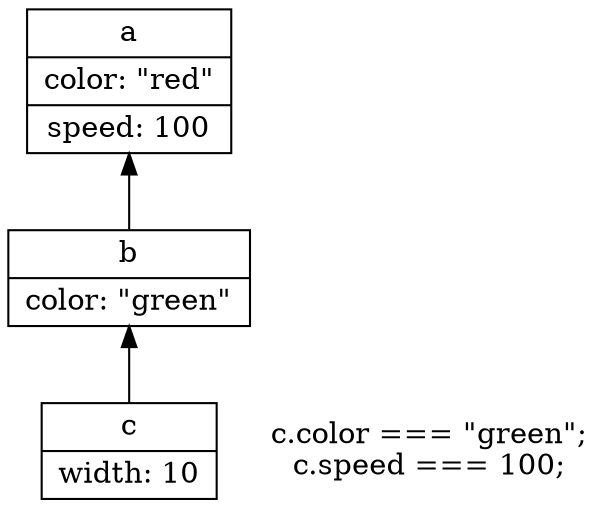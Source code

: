 digraph proto {

  // ###########################################################################
  graph [rankdir=BT];
  node  [shape="record"];
  edge  [label=""];

  // ###########################################################################
  object_a [label="{a|color: \"red\"|speed: 100}"];
  object_b [label="{b|color: \"green\"}"];
  object_c [label="{c|width: 10}"];

  object_c -> object_b;
  object_b -> object_a;

  // ###########################################################################
  notes [label="c.color === \"green\";\lc.speed === 100;", shape="plaintext",  style=""];
}
